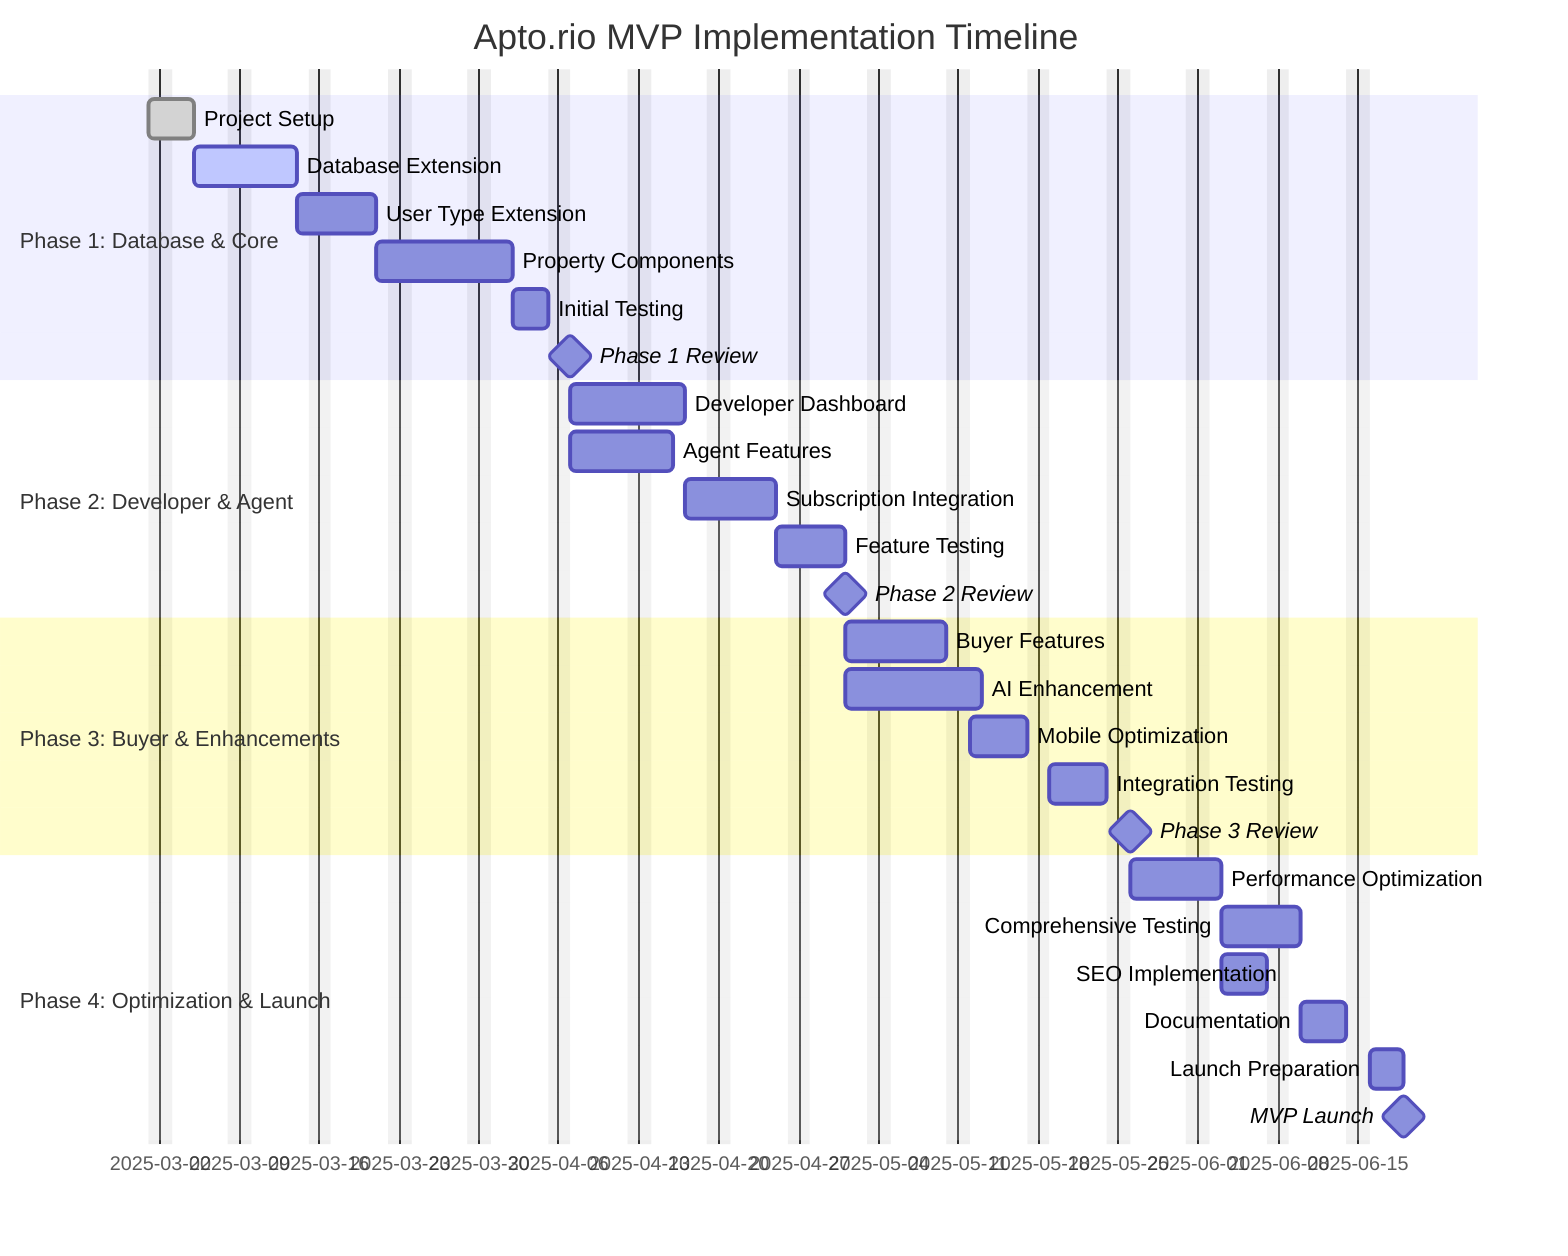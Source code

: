 gantt
    title Apto.rio MVP Implementation Timeline
    dateFormat  YYYY-MM-DD
    excludes    weekends
    
    section Phase 1: Database & Core
    Project Setup               :done, setup, 2025-03-01, 3d
    Database Extension          :active, db_extend, after setup, 7d
    User Type Extension         :user_extend, after db_extend, 5d
    Property Components         :prop_comp, after user_extend, 8d
    Initial Testing             :test1, after prop_comp, 3d
    Phase 1 Review              :milestone, p1_review, after test1, 0d
    
    section Phase 2: Developer & Agent
    Developer Dashboard         :dev_dash, after p1_review, 8d
    Agent Features              :agent_feat, after p1_review, 7d
    Subscription Integration    :sub_int, after dev_dash, 6d
    Feature Testing             :test2, after sub_int, 4d
    Phase 2 Review              :milestone, p2_review, after test2, 0d
    
    section Phase 3: Buyer & Enhancements
    Buyer Features              :buyer_feat, after p2_review, 7d
    AI Enhancement              :ai_enhance, after p2_review, 8d
    Mobile Optimization         :mobile_opt, after buyer_feat, 5d
    Integration Testing         :test3, after mobile_opt, 5d
    Phase 3 Review              :milestone, p3_review, after test3, 0d
    
    section Phase 4: Optimization & Launch
    Performance Optimization    :perf_opt, after p3_review, 6d
    Comprehensive Testing       :test4, after perf_opt, 5d
    SEO Implementation          :seo_impl, after perf_opt, 4d
    Documentation               :docs, after test4, 4d
    Launch Preparation          :launch_prep, after docs, 3d
    MVP Launch                  :milestone, launch, after launch_prep, 0d